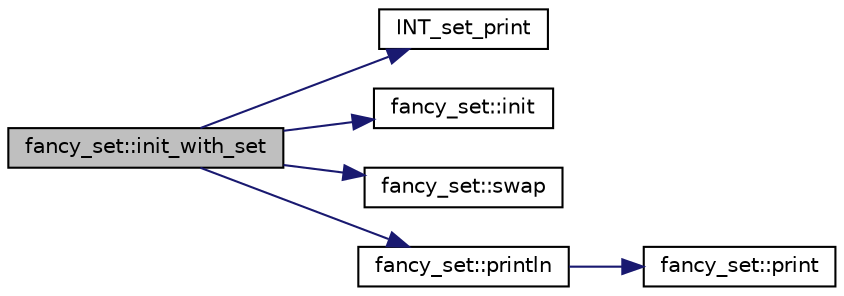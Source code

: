 digraph "fancy_set::init_with_set"
{
  edge [fontname="Helvetica",fontsize="10",labelfontname="Helvetica",labelfontsize="10"];
  node [fontname="Helvetica",fontsize="10",shape=record];
  rankdir="LR";
  Node63 [label="fancy_set::init_with_set",height=0.2,width=0.4,color="black", fillcolor="grey75", style="filled", fontcolor="black"];
  Node63 -> Node64 [color="midnightblue",fontsize="10",style="solid",fontname="Helvetica"];
  Node64 [label="INT_set_print",height=0.2,width=0.4,color="black", fillcolor="white", style="filled",URL="$df/dbf/sajeeb_8_c.html#a97614645ec11df30e0e896367f91ffd9"];
  Node63 -> Node65 [color="midnightblue",fontsize="10",style="solid",fontname="Helvetica"];
  Node65 [label="fancy_set::init",height=0.2,width=0.4,color="black", fillcolor="white", style="filled",URL="$d5/da4/classfancy__set.html#af3ef2500d80ad02c08887b352bc49fb8"];
  Node63 -> Node66 [color="midnightblue",fontsize="10",style="solid",fontname="Helvetica"];
  Node66 [label="fancy_set::swap",height=0.2,width=0.4,color="black", fillcolor="white", style="filled",URL="$d5/da4/classfancy__set.html#abf9e1b0592f017be71ca410371b04754"];
  Node63 -> Node67 [color="midnightblue",fontsize="10",style="solid",fontname="Helvetica"];
  Node67 [label="fancy_set::println",height=0.2,width=0.4,color="black", fillcolor="white", style="filled",URL="$d5/da4/classfancy__set.html#a932ecf579a3a2ab3c09a394b48cd77b9"];
  Node67 -> Node68 [color="midnightblue",fontsize="10",style="solid",fontname="Helvetica"];
  Node68 [label="fancy_set::print",height=0.2,width=0.4,color="black", fillcolor="white", style="filled",URL="$d5/da4/classfancy__set.html#a0dafc0f3a78be4bc77873beafd773387"];
}
